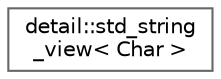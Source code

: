digraph "类继承关系图"
{
 // LATEX_PDF_SIZE
  bgcolor="transparent";
  edge [fontname=Helvetica,fontsize=10,labelfontname=Helvetica,labelfontsize=10];
  node [fontname=Helvetica,fontsize=10,shape=box,height=0.2,width=0.4];
  rankdir="LR";
  Node0 [id="Node000000",label="detail::std_string\l_view\< Char \>",height=0.2,width=0.4,color="grey40", fillcolor="white", style="filled",URL="$structdetail_1_1std__string__view.html",tooltip=" "];
}
